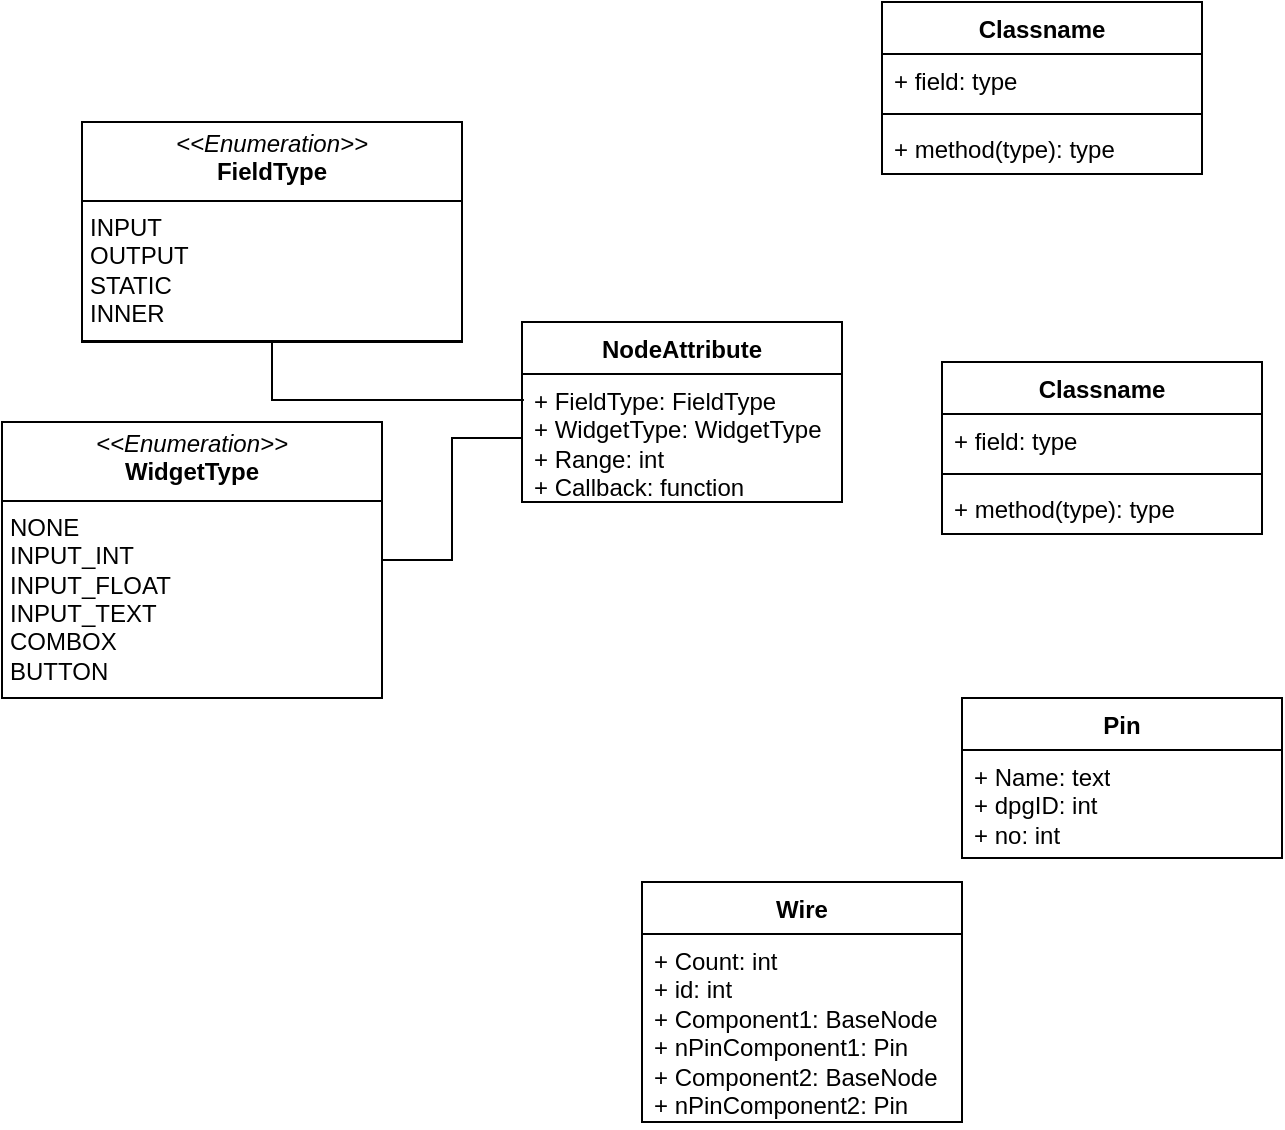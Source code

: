 <mxfile version="26.2.15">
  <diagram id="C5RBs43oDa-KdzZeNtuy" name="Page-1">
    <mxGraphModel dx="1426" dy="849" grid="1" gridSize="10" guides="1" tooltips="1" connect="1" arrows="1" fold="1" page="1" pageScale="1" pageWidth="827" pageHeight="1169" math="0" shadow="0">
      <root>
        <mxCell id="WIyWlLk6GJQsqaUBKTNV-0" />
        <mxCell id="WIyWlLk6GJQsqaUBKTNV-1" parent="WIyWlLk6GJQsqaUBKTNV-0" />
        <mxCell id="eD_rn0O_9oXcifdzZd9u-0" value="Classname" style="swimlane;fontStyle=1;align=center;verticalAlign=top;childLayout=stackLayout;horizontal=1;startSize=26;horizontalStack=0;resizeParent=1;resizeParentMax=0;resizeLast=0;collapsible=1;marginBottom=0;whiteSpace=wrap;html=1;" parent="WIyWlLk6GJQsqaUBKTNV-1" vertex="1">
          <mxGeometry x="500" y="280" width="160" height="86" as="geometry" />
        </mxCell>
        <mxCell id="eD_rn0O_9oXcifdzZd9u-1" value="+ field: type" style="text;strokeColor=none;fillColor=none;align=left;verticalAlign=top;spacingLeft=4;spacingRight=4;overflow=hidden;rotatable=0;points=[[0,0.5],[1,0.5]];portConstraint=eastwest;whiteSpace=wrap;html=1;" parent="eD_rn0O_9oXcifdzZd9u-0" vertex="1">
          <mxGeometry y="26" width="160" height="26" as="geometry" />
        </mxCell>
        <mxCell id="eD_rn0O_9oXcifdzZd9u-2" value="" style="line;strokeWidth=1;fillColor=none;align=left;verticalAlign=middle;spacingTop=-1;spacingLeft=3;spacingRight=3;rotatable=0;labelPosition=right;points=[];portConstraint=eastwest;strokeColor=inherit;" parent="eD_rn0O_9oXcifdzZd9u-0" vertex="1">
          <mxGeometry y="52" width="160" height="8" as="geometry" />
        </mxCell>
        <mxCell id="eD_rn0O_9oXcifdzZd9u-3" value="+ method(type): type" style="text;strokeColor=none;fillColor=none;align=left;verticalAlign=top;spacingLeft=4;spacingRight=4;overflow=hidden;rotatable=0;points=[[0,0.5],[1,0.5]];portConstraint=eastwest;whiteSpace=wrap;html=1;" parent="eD_rn0O_9oXcifdzZd9u-0" vertex="1">
          <mxGeometry y="60" width="160" height="26" as="geometry" />
        </mxCell>
        <mxCell id="eD_rn0O_9oXcifdzZd9u-4" value="NodeAttribute" style="swimlane;fontStyle=1;align=center;verticalAlign=top;childLayout=stackLayout;horizontal=1;startSize=26;horizontalStack=0;resizeParent=1;resizeParentMax=0;resizeLast=0;collapsible=1;marginBottom=0;whiteSpace=wrap;html=1;" parent="WIyWlLk6GJQsqaUBKTNV-1" vertex="1">
          <mxGeometry x="290" y="260" width="160" height="90" as="geometry" />
        </mxCell>
        <mxCell id="eD_rn0O_9oXcifdzZd9u-5" value="+ FieldType: FieldType&lt;div&gt;+ WidgetType:&amp;nbsp;&lt;span style=&quot;background-color: transparent; color: light-dark(rgb(0, 0, 0), rgb(255, 255, 255));&quot;&gt;WidgetType&lt;/span&gt;&lt;/div&gt;&lt;div&gt;+ Range: int&lt;/div&gt;&lt;div&gt;+ Callback: function&lt;/div&gt;" style="text;strokeColor=none;fillColor=none;align=left;verticalAlign=top;spacingLeft=4;spacingRight=4;overflow=hidden;rotatable=0;points=[[0,0.5],[1,0.5]];portConstraint=eastwest;whiteSpace=wrap;html=1;" parent="eD_rn0O_9oXcifdzZd9u-4" vertex="1">
          <mxGeometry y="26" width="160" height="64" as="geometry" />
        </mxCell>
        <mxCell id="eD_rn0O_9oXcifdzZd9u-8" value="Classname" style="swimlane;fontStyle=1;align=center;verticalAlign=top;childLayout=stackLayout;horizontal=1;startSize=26;horizontalStack=0;resizeParent=1;resizeParentMax=0;resizeLast=0;collapsible=1;marginBottom=0;whiteSpace=wrap;html=1;" parent="WIyWlLk6GJQsqaUBKTNV-1" vertex="1">
          <mxGeometry x="470" y="100" width="160" height="86" as="geometry" />
        </mxCell>
        <mxCell id="eD_rn0O_9oXcifdzZd9u-9" value="+ field: type" style="text;strokeColor=none;fillColor=none;align=left;verticalAlign=top;spacingLeft=4;spacingRight=4;overflow=hidden;rotatable=0;points=[[0,0.5],[1,0.5]];portConstraint=eastwest;whiteSpace=wrap;html=1;" parent="eD_rn0O_9oXcifdzZd9u-8" vertex="1">
          <mxGeometry y="26" width="160" height="26" as="geometry" />
        </mxCell>
        <mxCell id="eD_rn0O_9oXcifdzZd9u-10" value="" style="line;strokeWidth=1;fillColor=none;align=left;verticalAlign=middle;spacingTop=-1;spacingLeft=3;spacingRight=3;rotatable=0;labelPosition=right;points=[];portConstraint=eastwest;strokeColor=inherit;" parent="eD_rn0O_9oXcifdzZd9u-8" vertex="1">
          <mxGeometry y="52" width="160" height="8" as="geometry" />
        </mxCell>
        <mxCell id="eD_rn0O_9oXcifdzZd9u-11" value="+ method(type): type" style="text;strokeColor=none;fillColor=none;align=left;verticalAlign=top;spacingLeft=4;spacingRight=4;overflow=hidden;rotatable=0;points=[[0,0.5],[1,0.5]];portConstraint=eastwest;whiteSpace=wrap;html=1;" parent="eD_rn0O_9oXcifdzZd9u-8" vertex="1">
          <mxGeometry y="60" width="160" height="26" as="geometry" />
        </mxCell>
        <mxCell id="eD_rn0O_9oXcifdzZd9u-12" value="&lt;p style=&quot;margin:0px;margin-top:4px;text-align:center;&quot;&gt;&lt;i&gt;&amp;lt;&amp;lt;Enumeration&amp;gt;&amp;gt;&lt;/i&gt;&lt;br&gt;&lt;b&gt;FieldType&lt;/b&gt;&lt;/p&gt;&lt;hr size=&quot;1&quot; style=&quot;border-style:solid;&quot;&gt;&lt;p style=&quot;margin:0px;margin-left:4px;&quot;&gt;INPUT&lt;/p&gt;&lt;p style=&quot;margin:0px;margin-left:4px;&quot;&gt;OUTPUT&lt;/p&gt;&lt;p style=&quot;margin:0px;margin-left:4px;&quot;&gt;STATIC&lt;/p&gt;&lt;p style=&quot;margin:0px;margin-left:4px;&quot;&gt;INNER&lt;/p&gt;&lt;hr size=&quot;1&quot; style=&quot;border-style:solid;&quot;&gt;&lt;p style=&quot;margin:0px;margin-left:4px;&quot;&gt;&lt;br&gt;&lt;/p&gt;" style="verticalAlign=top;align=left;overflow=fill;html=1;whiteSpace=wrap;" parent="WIyWlLk6GJQsqaUBKTNV-1" vertex="1">
          <mxGeometry x="70" y="160" width="190" height="110" as="geometry" />
        </mxCell>
        <mxCell id="eD_rn0O_9oXcifdzZd9u-25" style="edgeStyle=orthogonalEdgeStyle;rounded=0;orthogonalLoop=1;jettySize=auto;html=1;entryX=0;entryY=0.5;entryDx=0;entryDy=0;endArrow=none;startFill=0;" parent="WIyWlLk6GJQsqaUBKTNV-1" source="eD_rn0O_9oXcifdzZd9u-13" target="eD_rn0O_9oXcifdzZd9u-5" edge="1">
          <mxGeometry relative="1" as="geometry" />
        </mxCell>
        <mxCell id="eD_rn0O_9oXcifdzZd9u-13" value="&lt;p style=&quot;margin:0px;margin-top:4px;text-align:center;&quot;&gt;&lt;i&gt;&amp;lt;&amp;lt;Enumeration&amp;gt;&amp;gt;&lt;/i&gt;&lt;br&gt;&lt;b&gt;WidgetType&lt;/b&gt;&lt;/p&gt;&lt;hr size=&quot;1&quot; style=&quot;border-style:solid;&quot;&gt;&lt;p style=&quot;margin:0px;margin-left:4px;&quot;&gt;&lt;span style=&quot;background-color: transparent; color: light-dark(rgb(0, 0, 0), rgb(255, 255, 255));&quot;&gt;NONE&lt;/span&gt;&lt;/p&gt;&lt;p style=&quot;margin:0px;margin-left:4px;&quot;&gt;INPUT_INT&lt;/p&gt;&lt;p style=&quot;margin:0px;margin-left:4px;&quot;&gt;INPUT_FLOAT&lt;/p&gt;&lt;p style=&quot;margin:0px;margin-left:4px;&quot;&gt;INPUT_TEXT&lt;/p&gt;&lt;p style=&quot;margin:0px;margin-left:4px;&quot;&gt;COMBOX&lt;/p&gt;&lt;p style=&quot;margin:0px;margin-left:4px;&quot;&gt;BUTTON&lt;/p&gt;&lt;hr size=&quot;1&quot; style=&quot;border-style:solid;&quot;&gt;&lt;p style=&quot;margin:0px;margin-left:4px;&quot;&gt;&lt;br&gt;&lt;/p&gt;" style="verticalAlign=top;align=left;overflow=fill;html=1;whiteSpace=wrap;" parent="WIyWlLk6GJQsqaUBKTNV-1" vertex="1">
          <mxGeometry x="30" y="310" width="190" height="138" as="geometry" />
        </mxCell>
        <mxCell id="eD_rn0O_9oXcifdzZd9u-16" value="Wire" style="swimlane;fontStyle=1;align=center;verticalAlign=top;childLayout=stackLayout;horizontal=1;startSize=26;horizontalStack=0;resizeParent=1;resizeParentMax=0;resizeLast=0;collapsible=1;marginBottom=0;whiteSpace=wrap;html=1;" parent="WIyWlLk6GJQsqaUBKTNV-1" vertex="1">
          <mxGeometry x="350" y="540" width="160" height="120" as="geometry" />
        </mxCell>
        <mxCell id="eD_rn0O_9oXcifdzZd9u-17" value="+ Count: int&lt;div&gt;+ id: int&lt;/div&gt;&lt;div&gt;+ Component1: BaseNode&lt;/div&gt;&lt;div&gt;+ nPinComponent1: Pin&lt;/div&gt;&lt;div&gt;&lt;div&gt;+ Component2: BaseNode&lt;/div&gt;&lt;div&gt;+ nPinComponent2: Pin&lt;/div&gt;&lt;/div&gt;&lt;div&gt;&lt;br&gt;&lt;/div&gt;" style="text;strokeColor=none;fillColor=none;align=left;verticalAlign=top;spacingLeft=4;spacingRight=4;overflow=hidden;rotatable=0;points=[[0,0.5],[1,0.5]];portConstraint=eastwest;whiteSpace=wrap;html=1;" parent="eD_rn0O_9oXcifdzZd9u-16" vertex="1">
          <mxGeometry y="26" width="160" height="94" as="geometry" />
        </mxCell>
        <mxCell id="eD_rn0O_9oXcifdzZd9u-20" value="Pin" style="swimlane;fontStyle=1;align=center;verticalAlign=top;childLayout=stackLayout;horizontal=1;startSize=26;horizontalStack=0;resizeParent=1;resizeParentMax=0;resizeLast=0;collapsible=1;marginBottom=0;whiteSpace=wrap;html=1;" parent="WIyWlLk6GJQsqaUBKTNV-1" vertex="1">
          <mxGeometry x="510" y="448" width="160" height="80" as="geometry" />
        </mxCell>
        <mxCell id="eD_rn0O_9oXcifdzZd9u-21" value="+ Name: text&lt;div&gt;+ dpgID: int&lt;/div&gt;&lt;div&gt;+ no: int&lt;/div&gt;" style="text;strokeColor=none;fillColor=none;align=left;verticalAlign=top;spacingLeft=4;spacingRight=4;overflow=hidden;rotatable=0;points=[[0,0.5],[1,0.5]];portConstraint=eastwest;whiteSpace=wrap;html=1;" parent="eD_rn0O_9oXcifdzZd9u-20" vertex="1">
          <mxGeometry y="26" width="160" height="54" as="geometry" />
        </mxCell>
        <mxCell id="eD_rn0O_9oXcifdzZd9u-24" style="edgeStyle=orthogonalEdgeStyle;rounded=0;orthogonalLoop=1;jettySize=auto;html=1;entryX=0.006;entryY=0.203;entryDx=0;entryDy=0;entryPerimeter=0;endArrow=none;startFill=0;" parent="WIyWlLk6GJQsqaUBKTNV-1" source="eD_rn0O_9oXcifdzZd9u-12" target="eD_rn0O_9oXcifdzZd9u-5" edge="1">
          <mxGeometry relative="1" as="geometry" />
        </mxCell>
      </root>
    </mxGraphModel>
  </diagram>
</mxfile>
